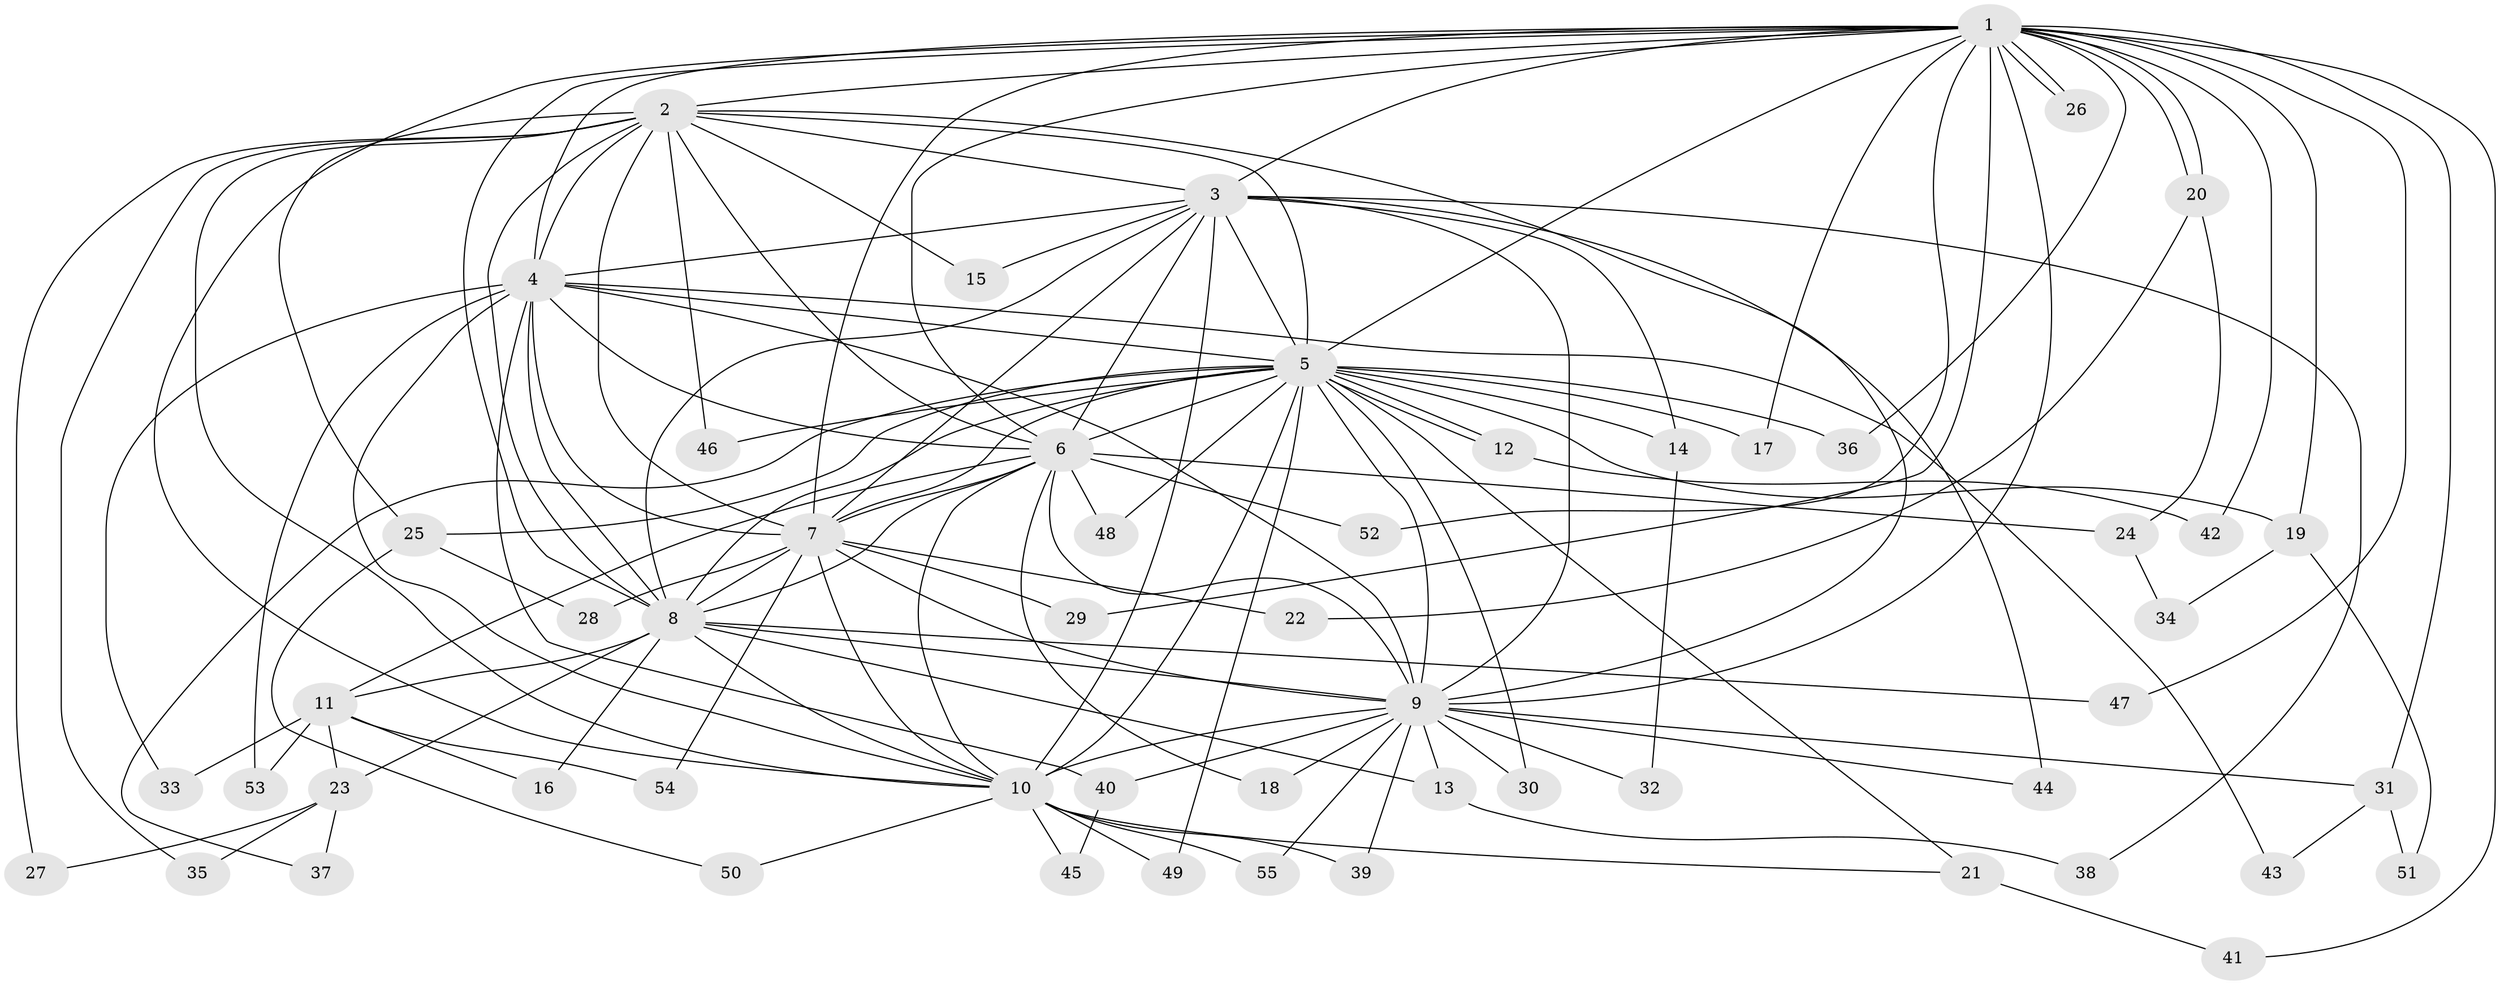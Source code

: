 // coarse degree distribution, {18: 0.02631578947368421, 11: 0.07894736842105263, 21: 0.02631578947368421, 17: 0.02631578947368421, 13: 0.02631578947368421, 14: 0.02631578947368421, 6: 0.02631578947368421, 2: 0.5526315789473685, 3: 0.10526315789473684, 4: 0.10526315789473684}
// Generated by graph-tools (version 1.1) at 2025/51/02/27/25 19:51:41]
// undirected, 55 vertices, 135 edges
graph export_dot {
graph [start="1"]
  node [color=gray90,style=filled];
  1;
  2;
  3;
  4;
  5;
  6;
  7;
  8;
  9;
  10;
  11;
  12;
  13;
  14;
  15;
  16;
  17;
  18;
  19;
  20;
  21;
  22;
  23;
  24;
  25;
  26;
  27;
  28;
  29;
  30;
  31;
  32;
  33;
  34;
  35;
  36;
  37;
  38;
  39;
  40;
  41;
  42;
  43;
  44;
  45;
  46;
  47;
  48;
  49;
  50;
  51;
  52;
  53;
  54;
  55;
  1 -- 2;
  1 -- 3;
  1 -- 4;
  1 -- 5;
  1 -- 6;
  1 -- 7;
  1 -- 8;
  1 -- 9;
  1 -- 10;
  1 -- 17;
  1 -- 19;
  1 -- 20;
  1 -- 20;
  1 -- 26;
  1 -- 26;
  1 -- 29;
  1 -- 31;
  1 -- 36;
  1 -- 41;
  1 -- 42;
  1 -- 47;
  1 -- 52;
  2 -- 3;
  2 -- 4;
  2 -- 5;
  2 -- 6;
  2 -- 7;
  2 -- 8;
  2 -- 9;
  2 -- 10;
  2 -- 15;
  2 -- 25;
  2 -- 27;
  2 -- 35;
  2 -- 46;
  3 -- 4;
  3 -- 5;
  3 -- 6;
  3 -- 7;
  3 -- 8;
  3 -- 9;
  3 -- 10;
  3 -- 14;
  3 -- 15;
  3 -- 38;
  3 -- 44;
  4 -- 5;
  4 -- 6;
  4 -- 7;
  4 -- 8;
  4 -- 9;
  4 -- 10;
  4 -- 33;
  4 -- 40;
  4 -- 43;
  4 -- 53;
  5 -- 6;
  5 -- 7;
  5 -- 8;
  5 -- 9;
  5 -- 10;
  5 -- 12;
  5 -- 12;
  5 -- 14;
  5 -- 17;
  5 -- 19;
  5 -- 21;
  5 -- 25;
  5 -- 30;
  5 -- 36;
  5 -- 37;
  5 -- 46;
  5 -- 48;
  5 -- 49;
  6 -- 7;
  6 -- 8;
  6 -- 9;
  6 -- 10;
  6 -- 11;
  6 -- 18;
  6 -- 24;
  6 -- 48;
  6 -- 52;
  7 -- 8;
  7 -- 9;
  7 -- 10;
  7 -- 22;
  7 -- 28;
  7 -- 29;
  7 -- 54;
  8 -- 9;
  8 -- 10;
  8 -- 11;
  8 -- 13;
  8 -- 16;
  8 -- 23;
  8 -- 47;
  9 -- 10;
  9 -- 13;
  9 -- 18;
  9 -- 30;
  9 -- 31;
  9 -- 32;
  9 -- 39;
  9 -- 40;
  9 -- 44;
  9 -- 55;
  10 -- 21;
  10 -- 39;
  10 -- 45;
  10 -- 49;
  10 -- 50;
  10 -- 55;
  11 -- 16;
  11 -- 23;
  11 -- 33;
  11 -- 53;
  11 -- 54;
  12 -- 42;
  13 -- 38;
  14 -- 32;
  19 -- 34;
  19 -- 51;
  20 -- 22;
  20 -- 24;
  21 -- 41;
  23 -- 27;
  23 -- 35;
  23 -- 37;
  24 -- 34;
  25 -- 28;
  25 -- 50;
  31 -- 43;
  31 -- 51;
  40 -- 45;
}
